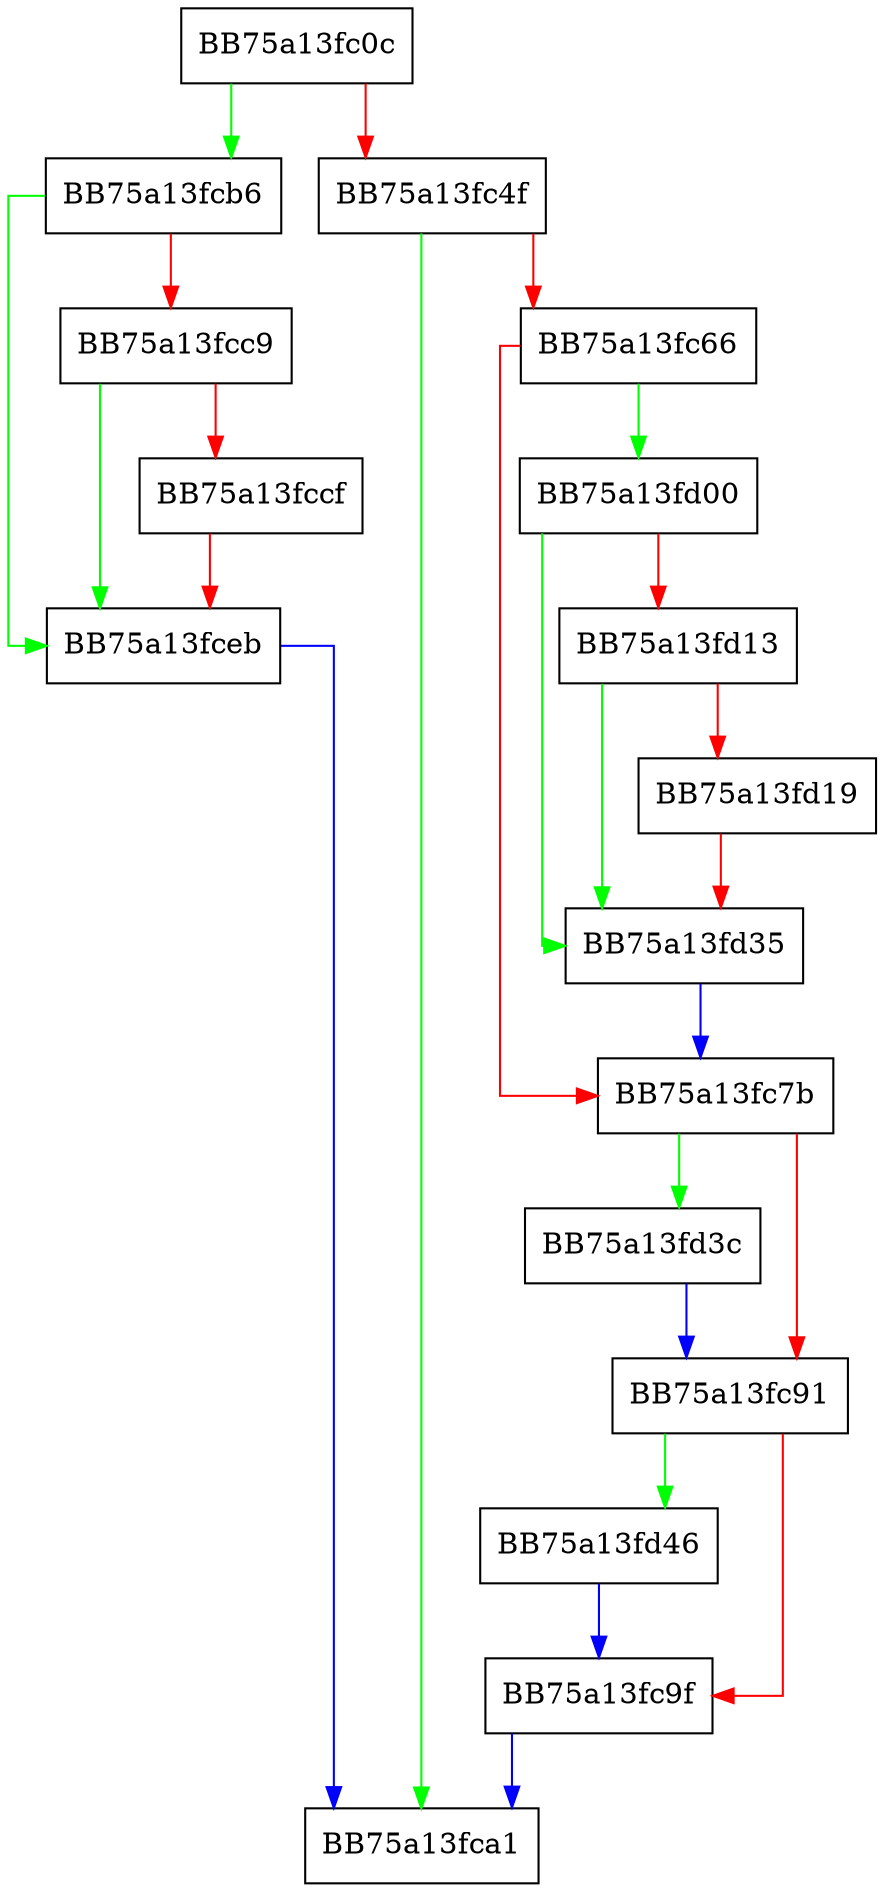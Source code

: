 digraph SyncScanReplyPreScan {
  node [shape="box"];
  graph [splines=ortho];
  BB75a13fc0c -> BB75a13fcb6 [color="green"];
  BB75a13fc0c -> BB75a13fc4f [color="red"];
  BB75a13fc4f -> BB75a13fca1 [color="green"];
  BB75a13fc4f -> BB75a13fc66 [color="red"];
  BB75a13fc66 -> BB75a13fd00 [color="green"];
  BB75a13fc66 -> BB75a13fc7b [color="red"];
  BB75a13fc7b -> BB75a13fd3c [color="green"];
  BB75a13fc7b -> BB75a13fc91 [color="red"];
  BB75a13fc91 -> BB75a13fd46 [color="green"];
  BB75a13fc91 -> BB75a13fc9f [color="red"];
  BB75a13fc9f -> BB75a13fca1 [color="blue"];
  BB75a13fcb6 -> BB75a13fceb [color="green"];
  BB75a13fcb6 -> BB75a13fcc9 [color="red"];
  BB75a13fcc9 -> BB75a13fceb [color="green"];
  BB75a13fcc9 -> BB75a13fccf [color="red"];
  BB75a13fccf -> BB75a13fceb [color="red"];
  BB75a13fceb -> BB75a13fca1 [color="blue"];
  BB75a13fd00 -> BB75a13fd35 [color="green"];
  BB75a13fd00 -> BB75a13fd13 [color="red"];
  BB75a13fd13 -> BB75a13fd35 [color="green"];
  BB75a13fd13 -> BB75a13fd19 [color="red"];
  BB75a13fd19 -> BB75a13fd35 [color="red"];
  BB75a13fd35 -> BB75a13fc7b [color="blue"];
  BB75a13fd3c -> BB75a13fc91 [color="blue"];
  BB75a13fd46 -> BB75a13fc9f [color="blue"];
}